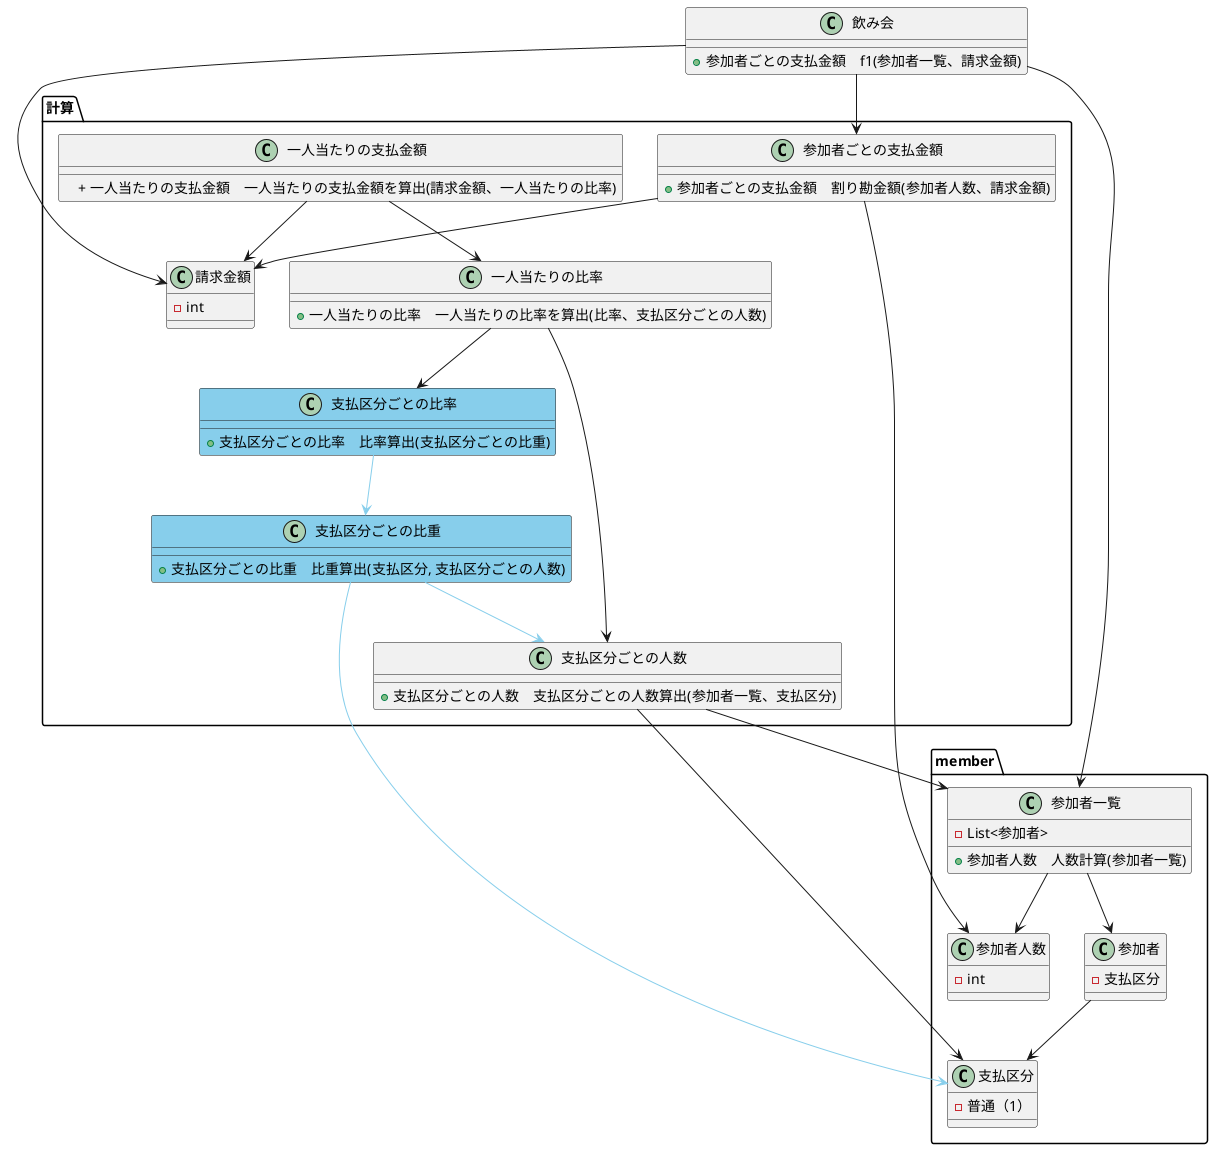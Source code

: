 @startuml
/'

## f1の実装
参加者ごとの支払金額　f1(参加者一覧、請求金額) {
   return 割り勘金額(人数計算(参加者一覧)、請求金額);
}

## １番外のメソッド
INパラ	参加者一覧、請求金額
OUTパラ	参加者ごとの支払金額
メソッド形式	参加者ごとの支払金額　f1(参加者一覧、請求金額)

## 参加者ごとの支払金額を算出するメソッド
INパラ	参加者人数、請求金額
OUTパラ	参加者ごとの支払金額
メソッド形式	参加者ごとの支払金額　割り勘金額(参加者人数、請求金額)

## 参加者人数を算出するメソッド
INパラ	参加者一覧
OUTパラ	参加者人数
メソッド形式	参加者人数　人数計算(参加者一覧)

## 支払区分ごとの人数を算出するメソッド
INパラ	参加者一覧、支払区分
OUTパラ	支払区分ごとの人数
メソッド形式	支払区分ごとの人数　支払区分ごとの人数算出(参加者一覧、支払区分)

/* 20200113 追記 */
## 支払区分ごとの比率を算出するメソッド
INパラ　支払区分ごとの比重
OUTパラ　支払区分ごとの比率
メソッド形式　支払区分ごとの比率　比率算出(支払区分ごとの比重)

/* 20200113 追記 */
## 支払区分ごとの比重算出するメソッド
INパラ　支払区分、支払区分ごとの人数
OUTパラ　支払区分ごとの比重
メソッド形式  支払区分ごとの比重　支払区分ごとの比重算出(支払区分、支払区分ごとの人数)

## 一人当たりの比率を算出するメソッド
INパラ　比率、支払区分ごとの人数
OUTパラ　一人当たりの比率
メソッド形式　一人当たりの比率　一人当たりの比率を算出(支払区分ごとの比率、支払区分ごとの人数)

## 一人当たりの支払金額を算出するメソッド
INパラ　請求金額、一人当たりの比率
OUTパラ　一人当たりの支払金額
メソッド形式　一人当たりの支払金額　一人当たりの支払金額を算出(請求金額、一人当たりの比率)
'/

class 飲み会 {
    + 参加者ごとの支払金額　f1(参加者一覧、請求金額)
}

package member {
    class 参加者一覧 {
        - List<参加者>
        + 参加者人数　人数計算(参加者一覧)
    }

    class 参加者 {
        - 支払区分
    }
    class 支払区分 {
        - 普通（1）
    }
    class 参加者人数 {
        - int
    }
}

package 計算 {
    class 参加者ごとの支払金額 {
        + 参加者ごとの支払金額　割り勘金額(参加者人数、請求金額)
    }

    class 支払区分ごとの人数 {
        + 支払区分ごとの人数　支払区分ごとの人数算出(参加者一覧、支払区分)
    }

    class 請求金額 {
        - int
    }

    class 支払区分ごとの比率 #skyblue {
        + 支払区分ごとの比率　比率算出(支払区分ごとの比重)
    }

    class 一人当たりの比率 {
        + 一人当たりの比率　一人当たりの比率を算出(比率、支払区分ごとの人数)
    }

    class 一人当たりの支払金額 {
        　+ 一人当たりの支払金額　一人当たりの支払金額を算出(請求金額、一人当たりの比率)
    }

    class 支払区分ごとの比重 #skyblue {
        + 支払区分ごとの比重　比重算出(支払区分, 支払区分ごとの人数)
    }
}

飲み会 -d-> 参加者ごとの支払金額
飲み会 -d-> 請求金額
飲み会 -d-> 参加者一覧
参加者ごとの支払金額 -d-> 参加者人数
参加者ごとの支払金額 -d-> 請求金額
参加者一覧 -d-> 参加者人数
参加者一覧 -d-> 参加者
参加者 -d-> 支払区分
支払区分ごとの人数 -d-> 参加者一覧
支払区分ごとの人数 -d-> 支払区分
支払区分ごとの比率 -d-> 支払区分ごとの比重 #skyblue
一人当たりの比率 -d-> 支払区分ごとの比率
一人当たりの比率 -d-> 支払区分ごとの人数
一人当たりの支払金額 -d-> 請求金額
一人当たりの支払金額 -d-> 一人当たりの比率
支払区分ごとの比重 -d-> 支払区分 #skyblue
支払区分ごとの比重 -d-> 支払区分ごとの人数 #skyblue

@enduml